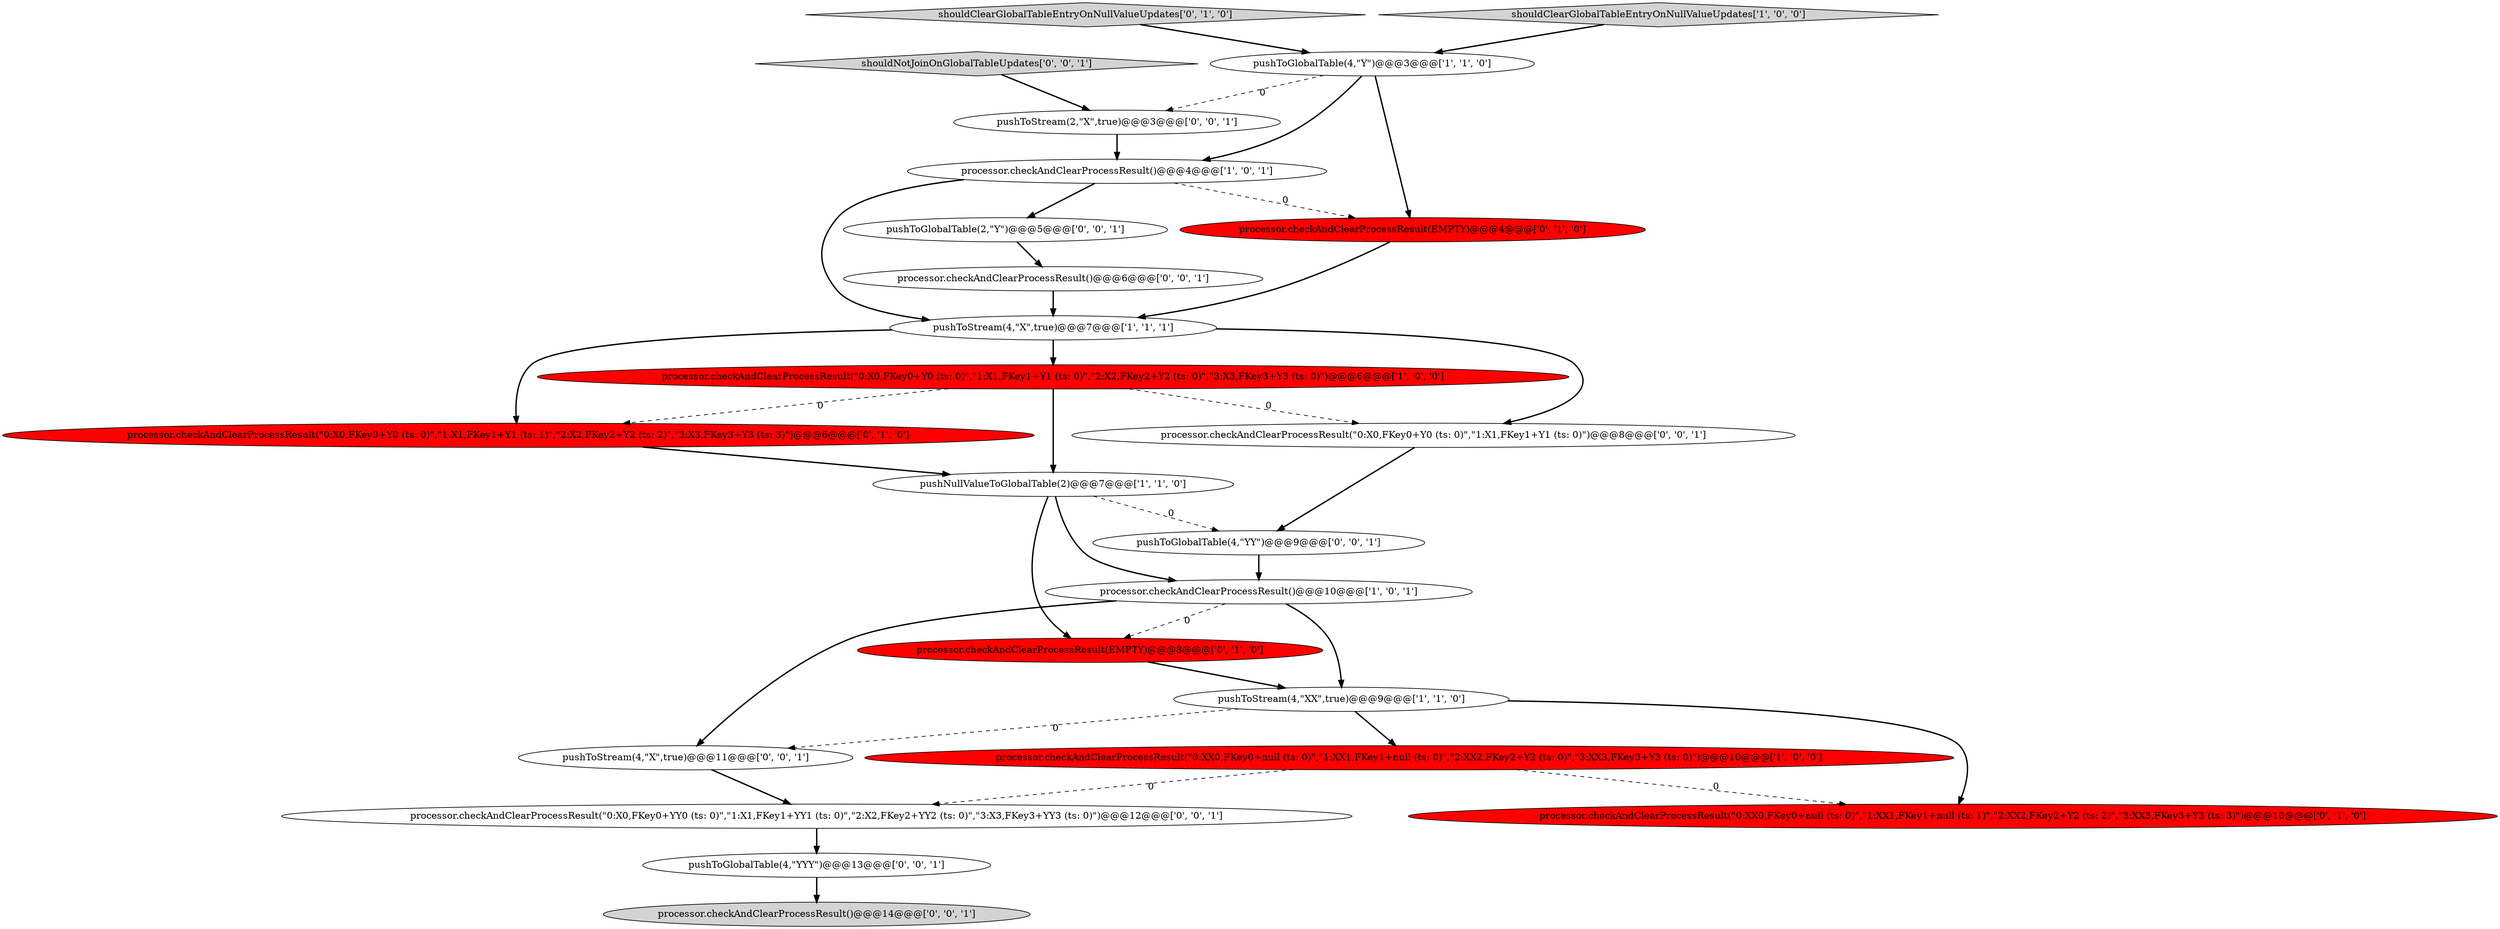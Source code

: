 digraph {
13 [style = filled, label = "processor.checkAndClearProcessResult(\"0:XX0,FKey0+null (ts: 0)\",\"1:XX1,FKey1+null (ts: 1)\",\"2:XX2,FKey2+Y2 (ts: 2)\",\"3:XX3,FKey3+Y3 (ts: 3)\")@@@10@@@['0', '1', '0']", fillcolor = red, shape = ellipse image = "AAA1AAABBB2BBB"];
11 [style = filled, label = "processor.checkAndClearProcessResult(EMPTY)@@@8@@@['0', '1', '0']", fillcolor = red, shape = ellipse image = "AAA1AAABBB2BBB"];
18 [style = filled, label = "shouldNotJoinOnGlobalTableUpdates['0', '0', '1']", fillcolor = lightgray, shape = diamond image = "AAA0AAABBB3BBB"];
10 [style = filled, label = "processor.checkAndClearProcessResult(EMPTY)@@@4@@@['0', '1', '0']", fillcolor = red, shape = ellipse image = "AAA1AAABBB2BBB"];
8 [style = filled, label = "processor.checkAndClearProcessResult(\"0:X0,FKey0+Y0 (ts: 0)\",\"1:X1,FKey1+Y1 (ts: 0)\",\"2:X2,FKey2+Y2 (ts: 0)\",\"3:X3,FKey3+Y3 (ts: 0)\")@@@6@@@['1', '0', '0']", fillcolor = red, shape = ellipse image = "AAA1AAABBB1BBB"];
0 [style = filled, label = "processor.checkAndClearProcessResult()@@@4@@@['1', '0', '1']", fillcolor = white, shape = ellipse image = "AAA0AAABBB1BBB"];
20 [style = filled, label = "pushToGlobalTable(4,\"YY\")@@@9@@@['0', '0', '1']", fillcolor = white, shape = ellipse image = "AAA0AAABBB3BBB"];
6 [style = filled, label = "processor.checkAndClearProcessResult()@@@10@@@['1', '0', '1']", fillcolor = white, shape = ellipse image = "AAA0AAABBB1BBB"];
21 [style = filled, label = "pushToGlobalTable(4,\"YYY\")@@@13@@@['0', '0', '1']", fillcolor = white, shape = ellipse image = "AAA0AAABBB3BBB"];
23 [style = filled, label = "pushToStream(2,\"X\",true)@@@3@@@['0', '0', '1']", fillcolor = white, shape = ellipse image = "AAA0AAABBB3BBB"];
14 [style = filled, label = "processor.checkAndClearProcessResult()@@@6@@@['0', '0', '1']", fillcolor = white, shape = ellipse image = "AAA0AAABBB3BBB"];
3 [style = filled, label = "pushToStream(4,\"XX\",true)@@@9@@@['1', '1', '0']", fillcolor = white, shape = ellipse image = "AAA0AAABBB1BBB"];
19 [style = filled, label = "processor.checkAndClearProcessResult()@@@14@@@['0', '0', '1']", fillcolor = lightgray, shape = ellipse image = "AAA0AAABBB3BBB"];
12 [style = filled, label = "shouldClearGlobalTableEntryOnNullValueUpdates['0', '1', '0']", fillcolor = lightgray, shape = diamond image = "AAA0AAABBB2BBB"];
7 [style = filled, label = "pushNullValueToGlobalTable(2)@@@7@@@['1', '1', '0']", fillcolor = white, shape = ellipse image = "AAA0AAABBB1BBB"];
9 [style = filled, label = "processor.checkAndClearProcessResult(\"0:X0,FKey0+Y0 (ts: 0)\",\"1:X1,FKey1+Y1 (ts: 1)\",\"2:X2,FKey2+Y2 (ts: 2)\",\"3:X3,FKey3+Y3 (ts: 3)\")@@@6@@@['0', '1', '0']", fillcolor = red, shape = ellipse image = "AAA1AAABBB2BBB"];
5 [style = filled, label = "shouldClearGlobalTableEntryOnNullValueUpdates['1', '0', '0']", fillcolor = lightgray, shape = diamond image = "AAA0AAABBB1BBB"];
17 [style = filled, label = "processor.checkAndClearProcessResult(\"0:X0,FKey0+YY0 (ts: 0)\",\"1:X1,FKey1+YY1 (ts: 0)\",\"2:X2,FKey2+YY2 (ts: 0)\",\"3:X3,FKey3+YY3 (ts: 0)\")@@@12@@@['0', '0', '1']", fillcolor = white, shape = ellipse image = "AAA0AAABBB3BBB"];
4 [style = filled, label = "processor.checkAndClearProcessResult(\"0:XX0,FKey0+null (ts: 0)\",\"1:XX1,FKey1+null (ts: 0)\",\"2:XX2,FKey2+Y2 (ts: 0)\",\"3:XX3,FKey3+Y3 (ts: 0)\")@@@10@@@['1', '0', '0']", fillcolor = red, shape = ellipse image = "AAA1AAABBB1BBB"];
16 [style = filled, label = "pushToStream(4,\"X\",true)@@@11@@@['0', '0', '1']", fillcolor = white, shape = ellipse image = "AAA0AAABBB3BBB"];
15 [style = filled, label = "processor.checkAndClearProcessResult(\"0:X0,FKey0+Y0 (ts: 0)\",\"1:X1,FKey1+Y1 (ts: 0)\")@@@8@@@['0', '0', '1']", fillcolor = white, shape = ellipse image = "AAA0AAABBB3BBB"];
2 [style = filled, label = "pushToGlobalTable(4,\"Y\")@@@3@@@['1', '1', '0']", fillcolor = white, shape = ellipse image = "AAA0AAABBB1BBB"];
1 [style = filled, label = "pushToStream(4,\"X\",true)@@@7@@@['1', '1', '1']", fillcolor = white, shape = ellipse image = "AAA0AAABBB1BBB"];
22 [style = filled, label = "pushToGlobalTable(2,\"Y\")@@@5@@@['0', '0', '1']", fillcolor = white, shape = ellipse image = "AAA0AAABBB3BBB"];
2->23 [style = dashed, label="0"];
6->3 [style = bold, label=""];
7->11 [style = bold, label=""];
1->8 [style = bold, label=""];
18->23 [style = bold, label=""];
21->19 [style = bold, label=""];
4->17 [style = dashed, label="0"];
1->15 [style = bold, label=""];
8->15 [style = dashed, label="0"];
6->11 [style = dashed, label="0"];
7->20 [style = dashed, label="0"];
20->6 [style = bold, label=""];
16->17 [style = bold, label=""];
9->7 [style = bold, label=""];
2->10 [style = bold, label=""];
23->0 [style = bold, label=""];
3->4 [style = bold, label=""];
0->10 [style = dashed, label="0"];
1->9 [style = bold, label=""];
8->7 [style = bold, label=""];
14->1 [style = bold, label=""];
8->9 [style = dashed, label="0"];
5->2 [style = bold, label=""];
12->2 [style = bold, label=""];
2->0 [style = bold, label=""];
11->3 [style = bold, label=""];
6->16 [style = bold, label=""];
0->1 [style = bold, label=""];
15->20 [style = bold, label=""];
0->22 [style = bold, label=""];
7->6 [style = bold, label=""];
3->13 [style = bold, label=""];
22->14 [style = bold, label=""];
4->13 [style = dashed, label="0"];
10->1 [style = bold, label=""];
17->21 [style = bold, label=""];
3->16 [style = dashed, label="0"];
}
